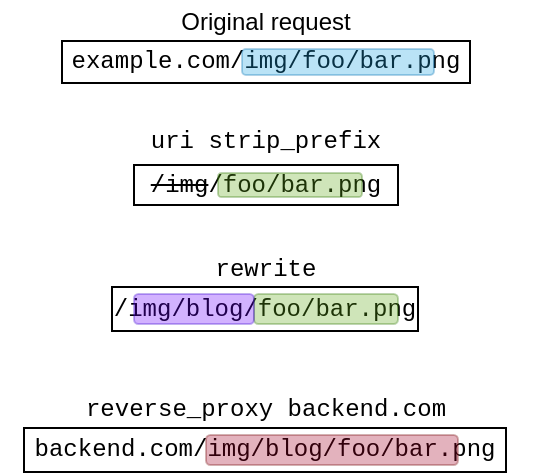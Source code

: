 <mxfile compressed="true" version="13.1.3" type="device"><diagram id="1TCpzdIErzMPIi6qTvwM" name="Page-1"><mxGraphModel dx="447" dy="350" grid="1" gridSize="6" guides="1" tooltips="1" connect="1" arrows="1" fold="1" page="1" pageScale="1" pageWidth="827" pageHeight="1169" math="0" shadow="0"><root><mxCell id="0"/><mxCell id="1" parent="0"/><mxCell id="ZmfWxDodu6TrsIBl7eTD-16" value="&lt;span&gt;example.com/img/foo/bar.png&lt;/span&gt;" style="rounded=0;whiteSpace=wrap;html=1;fontFamily=Courier New;fillColor=none;" parent="1" vertex="1"><mxGeometry x="312" y="136.5" width="204" height="21" as="geometry"/></mxCell><mxCell id="ZmfWxDodu6TrsIBl7eTD-17" value="" style="rounded=1;whiteSpace=wrap;html=1;fontFamily=Courier New;labelBackgroundColor=none;opacity=30;fillColor=#1ba1e2;strokeColor=#006EAF;fontColor=#ffffff;" parent="1" vertex="1"><mxGeometry x="402" y="140.5" width="96" height="13" as="geometry"/></mxCell><mxCell id="ZmfWxDodu6TrsIBl7eTD-18" value="&lt;strike&gt;/img&lt;/strike&gt;/foo/bar.png" style="rounded=0;whiteSpace=wrap;html=1;fontFamily=Courier New;fillColor=none;" parent="1" vertex="1"><mxGeometry x="348" y="198.5" width="132" height="20" as="geometry"/></mxCell><mxCell id="ZmfWxDodu6TrsIBl7eTD-19" value="" style="rounded=1;whiteSpace=wrap;html=1;fontFamily=Courier New;labelBackgroundColor=none;opacity=30;fillColor=#60a917;strokeColor=#2D7600;fontColor=#ffffff;" parent="1" vertex="1"><mxGeometry x="390" y="202.5" width="72" height="12" as="geometry"/></mxCell><mxCell id="ZmfWxDodu6TrsIBl7eTD-20" value="&lt;span&gt;/img/blog/foo/bar.png&lt;/span&gt;" style="rounded=0;whiteSpace=wrap;html=1;fontFamily=Courier New;fillColor=none;" parent="1" vertex="1"><mxGeometry x="337" y="259.5" width="153" height="22" as="geometry"/></mxCell><mxCell id="ZmfWxDodu6TrsIBl7eTD-21" value="" style="rounded=1;whiteSpace=wrap;html=1;fontFamily=Courier New;labelBackgroundColor=none;opacity=30;fillColor=#60a917;strokeColor=#2D7600;fontColor=#ffffff;" parent="1" vertex="1"><mxGeometry x="408" y="263" width="72" height="15" as="geometry"/></mxCell><mxCell id="ZmfWxDodu6TrsIBl7eTD-22" value="Original request" style="text;html=1;strokeColor=none;fillColor=none;align=center;verticalAlign=middle;whiteSpace=wrap;rounded=0;labelBackgroundColor=none;fontFamily=Helvetica;opacity=30;" parent="1" vertex="1"><mxGeometry x="350" y="116.5" width="128" height="20" as="geometry"/></mxCell><mxCell id="ZmfWxDodu6TrsIBl7eTD-23" value="&lt;font face=&quot;Courier New&quot;&gt;uri strip_prefix&lt;/font&gt;" style="text;html=1;strokeColor=none;fillColor=none;align=center;verticalAlign=middle;whiteSpace=wrap;rounded=0;labelBackgroundColor=none;fontFamily=Helvetica;opacity=30;" parent="1" vertex="1"><mxGeometry x="350" y="176" width="128" height="20" as="geometry"/></mxCell><mxCell id="ZmfWxDodu6TrsIBl7eTD-24" value="&lt;font face=&quot;Courier New&quot;&gt;rewrite&lt;/font&gt;" style="text;html=1;strokeColor=none;fillColor=none;align=center;verticalAlign=middle;whiteSpace=wrap;rounded=0;labelBackgroundColor=none;fontFamily=Helvetica;opacity=30;" parent="1" vertex="1"><mxGeometry x="374" y="239.5" width="80" height="20" as="geometry"/></mxCell><mxCell id="ZmfWxDodu6TrsIBl7eTD-25" value="&lt;span&gt;backend.com/img/blog/foo/bar.png&lt;/span&gt;" style="rounded=0;whiteSpace=wrap;html=1;fontFamily=Courier New;fillColor=none;" parent="1" vertex="1"><mxGeometry x="293" y="330" width="241" height="22" as="geometry"/></mxCell><mxCell id="ZmfWxDodu6TrsIBl7eTD-26" value="" style="rounded=1;whiteSpace=wrap;html=1;fontFamily=Courier New;labelBackgroundColor=none;opacity=30;fillColor=#a20025;strokeColor=#6F0000;fontColor=#ffffff;" parent="1" vertex="1"><mxGeometry x="384" y="333.5" width="126" height="15" as="geometry"/></mxCell><mxCell id="ZmfWxDodu6TrsIBl7eTD-27" value="&lt;font face=&quot;Courier New&quot;&gt;reverse_proxy backend.com&lt;/font&gt;" style="text;html=1;strokeColor=none;fillColor=none;align=center;verticalAlign=middle;whiteSpace=wrap;rounded=0;labelBackgroundColor=none;fontFamily=Helvetica;opacity=30;" parent="1" vertex="1"><mxGeometry x="281" y="310" width="266" height="20" as="geometry"/></mxCell><mxCell id="ZmfWxDodu6TrsIBl7eTD-28" value="" style="rounded=1;whiteSpace=wrap;html=1;fontFamily=Courier New;labelBackgroundColor=none;opacity=30;fillColor=#6a00ff;strokeColor=#3700CC;fontColor=#ffffff;" parent="1" vertex="1"><mxGeometry x="348" y="263" width="60" height="15" as="geometry"/></mxCell></root></mxGraphModel></diagram></mxfile>